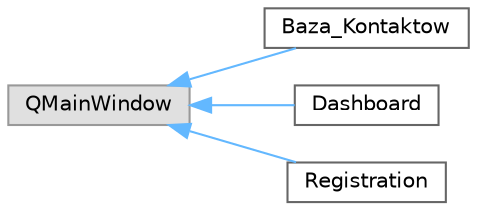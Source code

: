 digraph "Graphical Class Hierarchy"
{
 // LATEX_PDF_SIZE
  bgcolor="transparent";
  edge [fontname=Helvetica,fontsize=10,labelfontname=Helvetica,labelfontsize=10];
  node [fontname=Helvetica,fontsize=10,shape=box,height=0.2,width=0.4];
  rankdir="LR";
  Node0 [id="Node000000",label="QMainWindow",height=0.2,width=0.4,color="grey60", fillcolor="#E0E0E0", style="filled",tooltip=" "];
  Node0 -> Node1 [id="edge3_Node000000_Node000001",dir="back",color="steelblue1",style="solid",tooltip=" "];
  Node1 [id="Node000001",label="Baza_Kontaktow",height=0.2,width=0.4,color="grey40", fillcolor="white", style="filled",URL="$classBaza__Kontaktow.html",tooltip="Deklaracja głównej klasy programu, Baza_Kontaktow."];
  Node0 -> Node2 [id="edge4_Node000000_Node000002",dir="back",color="steelblue1",style="solid",tooltip=" "];
  Node2 [id="Node000002",label="Dashboard",height=0.2,width=0.4,color="grey40", fillcolor="white", style="filled",URL="$classDashboard.html",tooltip="Deklaracja klasy wyświetlającej główne okno po zalogowaniu użytkownika."];
  Node0 -> Node3 [id="edge5_Node000000_Node000003",dir="back",color="steelblue1",style="solid",tooltip=" "];
  Node3 [id="Node000003",label="Registration",height=0.2,width=0.4,color="grey40", fillcolor="white", style="filled",URL="$classRegistration.html",tooltip="Deklaracja klasy, dzięki której użytkownik może się zarejestrować"];
}
